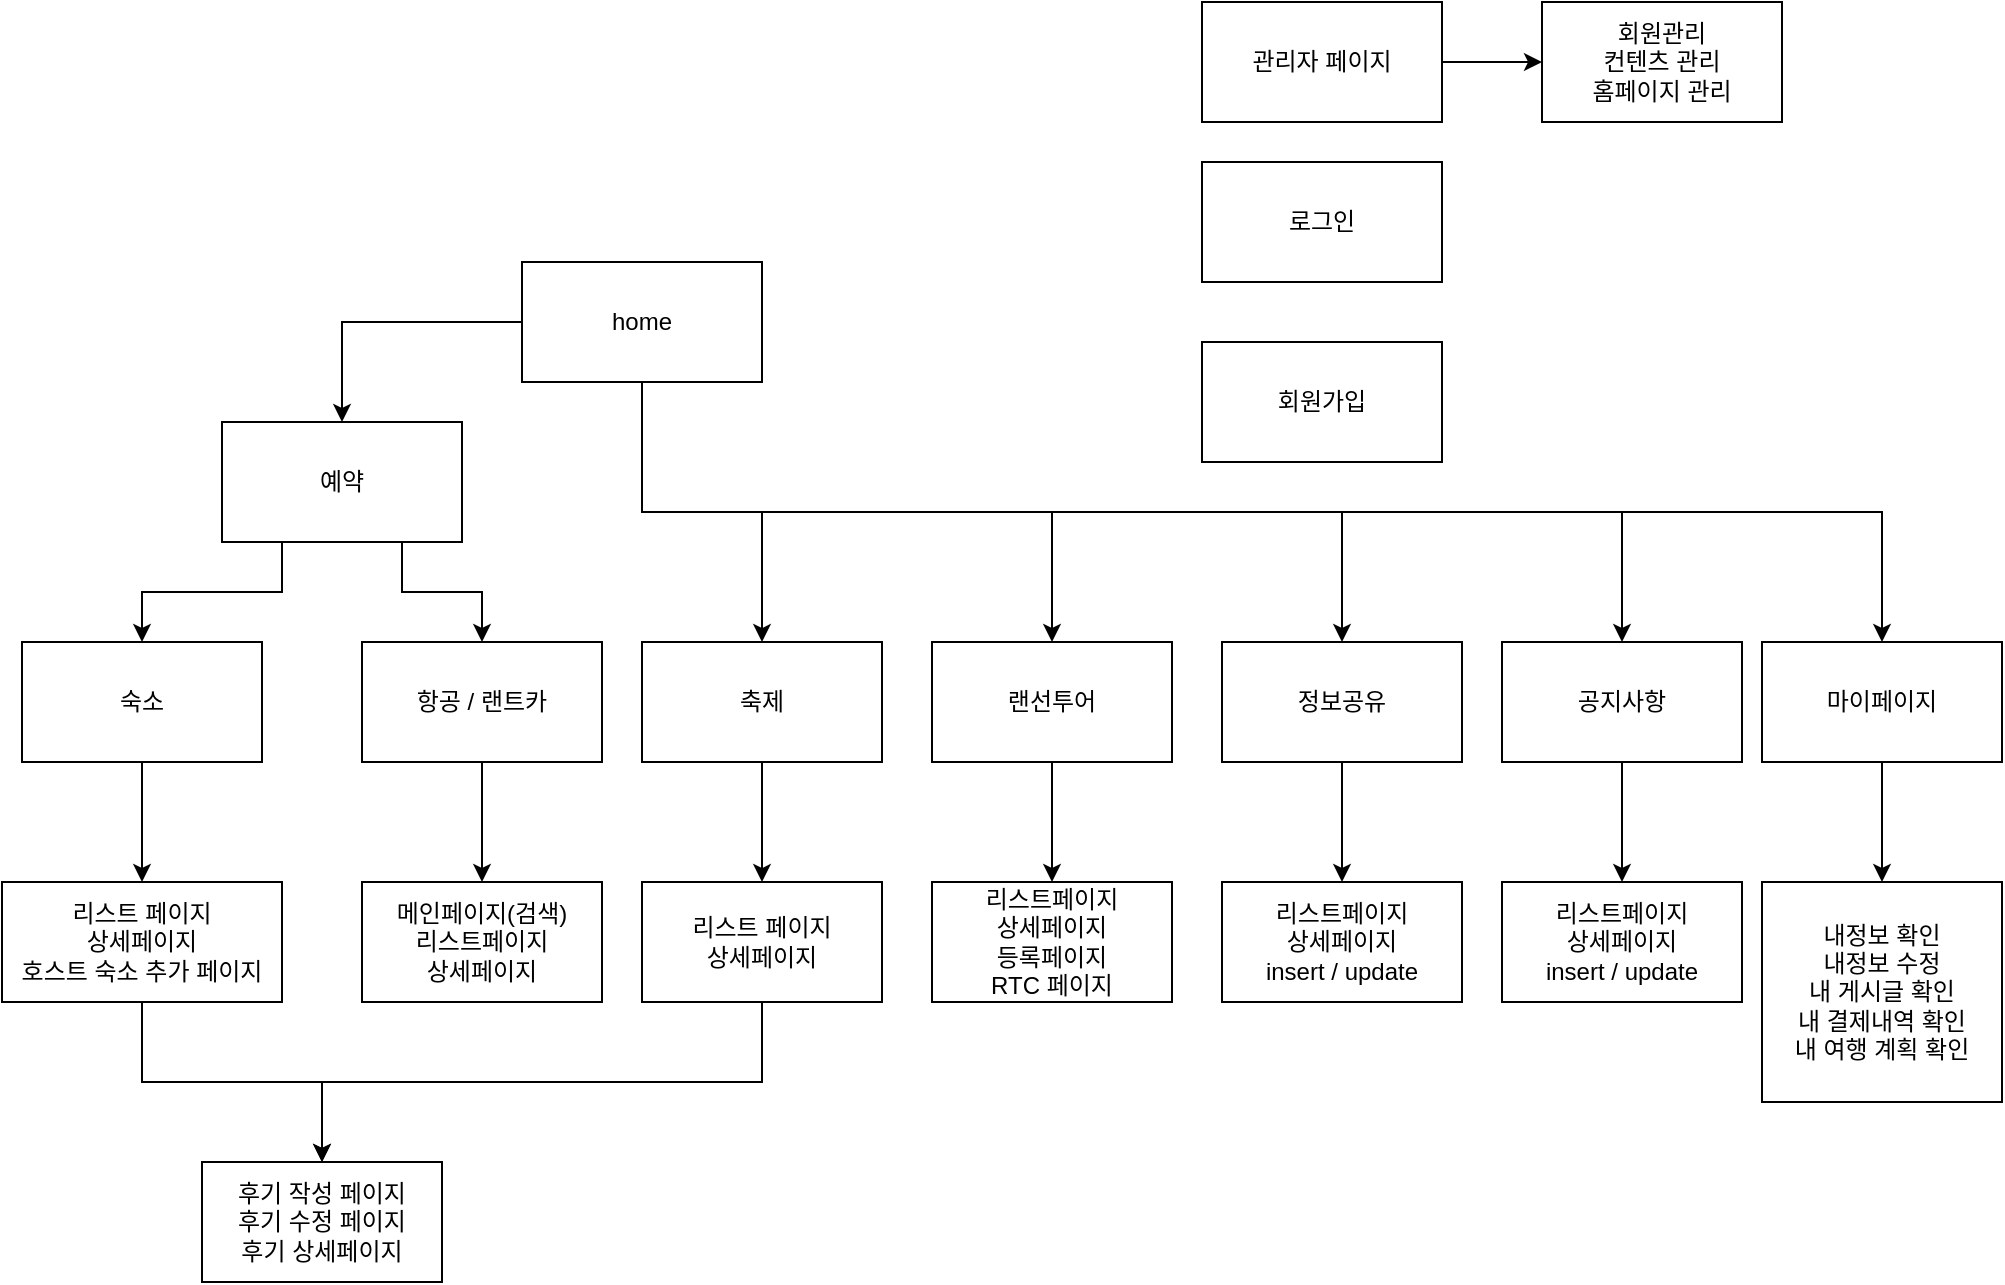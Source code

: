 <mxfile version="14.8.0" type="github"><diagram id="3u55SB_BfCbyY_XbsaMX" name="Page-1"><mxGraphModel dx="1057" dy="730" grid="1" gridSize="10" guides="1" tooltips="1" connect="1" arrows="1" fold="1" page="1" pageScale="1" pageWidth="1169" pageHeight="1654" math="0" shadow="0"><root><mxCell id="0"/><mxCell id="1" parent="0"/><mxCell id="Vz4XTMMSbuac7aniGxZ4-28" style="edgeStyle=orthogonalEdgeStyle;rounded=0;orthogonalLoop=1;jettySize=auto;html=1;exitX=0;exitY=0.5;exitDx=0;exitDy=0;entryX=0.5;entryY=0;entryDx=0;entryDy=0;" parent="1" source="Vz4XTMMSbuac7aniGxZ4-1" target="Vz4XTMMSbuac7aniGxZ4-27" edge="1"><mxGeometry relative="1" as="geometry"/></mxCell><mxCell id="Vz4XTMMSbuac7aniGxZ4-34" style="edgeStyle=orthogonalEdgeStyle;rounded=0;orthogonalLoop=1;jettySize=auto;html=1;exitX=0.5;exitY=1;exitDx=0;exitDy=0;entryX=0.5;entryY=0;entryDx=0;entryDy=0;" parent="1" source="Vz4XTMMSbuac7aniGxZ4-1" target="Vz4XTMMSbuac7aniGxZ4-10" edge="1"><mxGeometry relative="1" as="geometry"/></mxCell><mxCell id="Vz4XTMMSbuac7aniGxZ4-36" style="edgeStyle=orthogonalEdgeStyle;rounded=0;orthogonalLoop=1;jettySize=auto;html=1;exitX=0.5;exitY=1;exitDx=0;exitDy=0;" parent="1" source="Vz4XTMMSbuac7aniGxZ4-1" target="Vz4XTMMSbuac7aniGxZ4-9" edge="1"><mxGeometry relative="1" as="geometry"/></mxCell><mxCell id="Vz4XTMMSbuac7aniGxZ4-37" style="edgeStyle=orthogonalEdgeStyle;rounded=0;orthogonalLoop=1;jettySize=auto;html=1;exitX=0.5;exitY=1;exitDx=0;exitDy=0;" parent="1" source="Vz4XTMMSbuac7aniGxZ4-1" target="Vz4XTMMSbuac7aniGxZ4-13" edge="1"><mxGeometry relative="1" as="geometry"/></mxCell><mxCell id="Vz4XTMMSbuac7aniGxZ4-38" style="edgeStyle=orthogonalEdgeStyle;rounded=0;orthogonalLoop=1;jettySize=auto;html=1;exitX=0.5;exitY=1;exitDx=0;exitDy=0;entryX=0.5;entryY=0;entryDx=0;entryDy=0;" parent="1" source="Vz4XTMMSbuac7aniGxZ4-1" target="Vz4XTMMSbuac7aniGxZ4-11" edge="1"><mxGeometry relative="1" as="geometry"/></mxCell><mxCell id="Vz4XTMMSbuac7aniGxZ4-39" style="edgeStyle=orthogonalEdgeStyle;rounded=0;orthogonalLoop=1;jettySize=auto;html=1;exitX=0.5;exitY=1;exitDx=0;exitDy=0;entryX=0.5;entryY=0;entryDx=0;entryDy=0;" parent="1" source="Vz4XTMMSbuac7aniGxZ4-1" target="Vz4XTMMSbuac7aniGxZ4-12" edge="1"><mxGeometry relative="1" as="geometry"/></mxCell><mxCell id="Vz4XTMMSbuac7aniGxZ4-1" value="home" style="rounded=0;whiteSpace=wrap;html=1;" parent="1" vertex="1"><mxGeometry x="320" y="250" width="120" height="60" as="geometry"/></mxCell><mxCell id="Vz4XTMMSbuac7aniGxZ4-2" value="로그인" style="rounded=0;whiteSpace=wrap;html=1;" parent="1" vertex="1"><mxGeometry x="660" y="200" width="120" height="60" as="geometry"/></mxCell><mxCell id="Vz4XTMMSbuac7aniGxZ4-3" value="회원가입" style="rounded=0;whiteSpace=wrap;html=1;" parent="1" vertex="1"><mxGeometry x="660" y="290" width="120" height="60" as="geometry"/></mxCell><mxCell id="Vz4XTMMSbuac7aniGxZ4-41" style="edgeStyle=orthogonalEdgeStyle;rounded=0;orthogonalLoop=1;jettySize=auto;html=1;exitX=0.5;exitY=1;exitDx=0;exitDy=0;" parent="1" source="Vz4XTMMSbuac7aniGxZ4-7" target="Vz4XTMMSbuac7aniGxZ4-40" edge="1"><mxGeometry relative="1" as="geometry"/></mxCell><mxCell id="Vz4XTMMSbuac7aniGxZ4-7" value="항공 / 랜트카" style="rounded=0;whiteSpace=wrap;html=1;" parent="1" vertex="1"><mxGeometry x="240" y="440" width="120" height="60" as="geometry"/></mxCell><mxCell id="Vz4XTMMSbuac7aniGxZ4-26" value="" style="edgeStyle=orthogonalEdgeStyle;rounded=0;orthogonalLoop=1;jettySize=auto;html=1;" parent="1" source="Vz4XTMMSbuac7aniGxZ4-8" target="Vz4XTMMSbuac7aniGxZ4-19" edge="1"><mxGeometry relative="1" as="geometry"/></mxCell><mxCell id="Vz4XTMMSbuac7aniGxZ4-8" value="숙소" style="rounded=0;whiteSpace=wrap;html=1;" parent="1" vertex="1"><mxGeometry x="70" y="440" width="120" height="60" as="geometry"/></mxCell><mxCell id="Vz4XTMMSbuac7aniGxZ4-42" style="edgeStyle=orthogonalEdgeStyle;rounded=0;orthogonalLoop=1;jettySize=auto;html=1;exitX=0.5;exitY=1;exitDx=0;exitDy=0;" parent="1" source="Vz4XTMMSbuac7aniGxZ4-9" target="Vz4XTMMSbuac7aniGxZ4-43" edge="1"><mxGeometry relative="1" as="geometry"><mxPoint x="585" y="560" as="targetPoint"/></mxGeometry></mxCell><mxCell id="Vz4XTMMSbuac7aniGxZ4-9" value="랜선투어" style="rounded=0;whiteSpace=wrap;html=1;" parent="1" vertex="1"><mxGeometry x="525" y="440" width="120" height="60" as="geometry"/></mxCell><mxCell id="Vz4XTMMSbuac7aniGxZ4-21" style="edgeStyle=orthogonalEdgeStyle;rounded=0;orthogonalLoop=1;jettySize=auto;html=1;exitX=0.5;exitY=1;exitDx=0;exitDy=0;entryX=0.5;entryY=0;entryDx=0;entryDy=0;" parent="1" source="Vz4XTMMSbuac7aniGxZ4-10" target="Vz4XTMMSbuac7aniGxZ4-22" edge="1"><mxGeometry relative="1" as="geometry"><mxPoint x="440" y="550" as="targetPoint"/></mxGeometry></mxCell><mxCell id="Vz4XTMMSbuac7aniGxZ4-10" value="축제" style="rounded=0;whiteSpace=wrap;html=1;" parent="1" vertex="1"><mxGeometry x="380" y="440" width="120" height="60" as="geometry"/></mxCell><mxCell id="Vz4XTMMSbuac7aniGxZ4-47" style="edgeStyle=orthogonalEdgeStyle;rounded=0;orthogonalLoop=1;jettySize=auto;html=1;exitX=0.5;exitY=1;exitDx=0;exitDy=0;entryX=0.5;entryY=0;entryDx=0;entryDy=0;" parent="1" source="Vz4XTMMSbuac7aniGxZ4-11" target="Vz4XTMMSbuac7aniGxZ4-46" edge="1"><mxGeometry relative="1" as="geometry"/></mxCell><mxCell id="Vz4XTMMSbuac7aniGxZ4-11" value="공지사항" style="rounded=0;whiteSpace=wrap;html=1;" parent="1" vertex="1"><mxGeometry x="810" y="440" width="120" height="60" as="geometry"/></mxCell><mxCell id="Vz4XTMMSbuac7aniGxZ4-48" style="edgeStyle=orthogonalEdgeStyle;rounded=0;orthogonalLoop=1;jettySize=auto;html=1;exitX=0.5;exitY=1;exitDx=0;exitDy=0;" parent="1" source="Vz4XTMMSbuac7aniGxZ4-12" edge="1"><mxGeometry relative="1" as="geometry"><mxPoint x="1000" y="560" as="targetPoint"/></mxGeometry></mxCell><mxCell id="Vz4XTMMSbuac7aniGxZ4-12" value="마이페이지" style="rounded=0;whiteSpace=wrap;html=1;" parent="1" vertex="1"><mxGeometry x="940" y="440" width="120" height="60" as="geometry"/></mxCell><mxCell id="Vz4XTMMSbuac7aniGxZ4-45" style="edgeStyle=orthogonalEdgeStyle;rounded=0;orthogonalLoop=1;jettySize=auto;html=1;exitX=0.5;exitY=1;exitDx=0;exitDy=0;entryX=0.5;entryY=0;entryDx=0;entryDy=0;" parent="1" source="Vz4XTMMSbuac7aniGxZ4-13" target="Vz4XTMMSbuac7aniGxZ4-44" edge="1"><mxGeometry relative="1" as="geometry"/></mxCell><mxCell id="Vz4XTMMSbuac7aniGxZ4-13" value="정보공유" style="rounded=0;whiteSpace=wrap;html=1;" parent="1" vertex="1"><mxGeometry x="670" y="440" width="120" height="60" as="geometry"/></mxCell><mxCell id="Vz4XTMMSbuac7aniGxZ4-25" style="edgeStyle=orthogonalEdgeStyle;rounded=0;orthogonalLoop=1;jettySize=auto;html=1;exitX=0.5;exitY=1;exitDx=0;exitDy=0;entryX=0.5;entryY=0;entryDx=0;entryDy=0;" parent="1" source="Vz4XTMMSbuac7aniGxZ4-19" target="Vz4XTMMSbuac7aniGxZ4-23" edge="1"><mxGeometry relative="1" as="geometry"/></mxCell><mxCell id="Vz4XTMMSbuac7aniGxZ4-19" value="리스트 페이지&lt;br&gt;상세페이지&lt;br&gt;호스트 숙소 추가 페이지" style="rounded=0;whiteSpace=wrap;html=1;" parent="1" vertex="1"><mxGeometry x="60" y="560" width="140" height="60" as="geometry"/></mxCell><mxCell id="Vz4XTMMSbuac7aniGxZ4-24" style="edgeStyle=orthogonalEdgeStyle;rounded=0;orthogonalLoop=1;jettySize=auto;html=1;exitX=0.5;exitY=1;exitDx=0;exitDy=0;entryX=0.5;entryY=0;entryDx=0;entryDy=0;" parent="1" source="Vz4XTMMSbuac7aniGxZ4-22" target="Vz4XTMMSbuac7aniGxZ4-23" edge="1"><mxGeometry relative="1" as="geometry"/></mxCell><mxCell id="Vz4XTMMSbuac7aniGxZ4-22" value="리스트 페이지&lt;br&gt;상세페이지&lt;br&gt;" style="rounded=0;whiteSpace=wrap;html=1;" parent="1" vertex="1"><mxGeometry x="380" y="560" width="120" height="60" as="geometry"/></mxCell><mxCell id="Vz4XTMMSbuac7aniGxZ4-23" value="후기 작성 페이지&lt;br&gt;후기 수정 페이지&lt;br&gt;후기 상세페이지" style="rounded=0;whiteSpace=wrap;html=1;" parent="1" vertex="1"><mxGeometry x="160" y="700" width="120" height="60" as="geometry"/></mxCell><mxCell id="Vz4XTMMSbuac7aniGxZ4-30" style="edgeStyle=orthogonalEdgeStyle;rounded=0;orthogonalLoop=1;jettySize=auto;html=1;exitX=0.75;exitY=1;exitDx=0;exitDy=0;" parent="1" source="Vz4XTMMSbuac7aniGxZ4-27" target="Vz4XTMMSbuac7aniGxZ4-7" edge="1"><mxGeometry relative="1" as="geometry"/></mxCell><mxCell id="Vz4XTMMSbuac7aniGxZ4-33" style="edgeStyle=orthogonalEdgeStyle;rounded=0;orthogonalLoop=1;jettySize=auto;html=1;exitX=0.25;exitY=1;exitDx=0;exitDy=0;entryX=0.5;entryY=0;entryDx=0;entryDy=0;" parent="1" source="Vz4XTMMSbuac7aniGxZ4-27" target="Vz4XTMMSbuac7aniGxZ4-8" edge="1"><mxGeometry relative="1" as="geometry"/></mxCell><mxCell id="Vz4XTMMSbuac7aniGxZ4-27" value="예약" style="rounded=0;whiteSpace=wrap;html=1;" parent="1" vertex="1"><mxGeometry x="170" y="330" width="120" height="60" as="geometry"/></mxCell><mxCell id="Vz4XTMMSbuac7aniGxZ4-40" value="메인페이지(검색)&lt;br&gt;리스트페이지&lt;br&gt;상세페이지" style="rounded=0;whiteSpace=wrap;html=1;" parent="1" vertex="1"><mxGeometry x="240" y="560" width="120" height="60" as="geometry"/></mxCell><mxCell id="Vz4XTMMSbuac7aniGxZ4-43" value="리스트페이지&lt;br&gt;상세페이지&lt;br&gt;등록페이지&lt;br&gt;RTC 페이지" style="rounded=0;whiteSpace=wrap;html=1;" parent="1" vertex="1"><mxGeometry x="525" y="560" width="120" height="60" as="geometry"/></mxCell><mxCell id="Vz4XTMMSbuac7aniGxZ4-44" value="리스트페이지&lt;br&gt;상세페이지&lt;br&gt;insert / update" style="rounded=0;whiteSpace=wrap;html=1;" parent="1" vertex="1"><mxGeometry x="670" y="560" width="120" height="60" as="geometry"/></mxCell><mxCell id="Vz4XTMMSbuac7aniGxZ4-46" value="리스트페이지&lt;br&gt;상세페이지&lt;br&gt;insert / update" style="rounded=0;whiteSpace=wrap;html=1;" parent="1" vertex="1"><mxGeometry x="810" y="560" width="120" height="60" as="geometry"/></mxCell><mxCell id="Vz4XTMMSbuac7aniGxZ4-52" style="edgeStyle=orthogonalEdgeStyle;rounded=0;orthogonalLoop=1;jettySize=auto;html=1;exitX=1;exitY=0.5;exitDx=0;exitDy=0;" parent="1" source="Vz4XTMMSbuac7aniGxZ4-49" target="Vz4XTMMSbuac7aniGxZ4-51" edge="1"><mxGeometry relative="1" as="geometry"/></mxCell><mxCell id="Vz4XTMMSbuac7aniGxZ4-49" value="관리자 페이지" style="rounded=0;whiteSpace=wrap;html=1;" parent="1" vertex="1"><mxGeometry x="660" y="120" width="120" height="60" as="geometry"/></mxCell><mxCell id="Vz4XTMMSbuac7aniGxZ4-50" value="내정보 확인&lt;br&gt;내정보 수정&lt;br&gt;내 게시글 확인&lt;br&gt;내 결제내역 확인&lt;br&gt;내 여행 계획 확인&lt;br&gt;" style="rounded=0;whiteSpace=wrap;html=1;" parent="1" vertex="1"><mxGeometry x="940" y="560" width="120" height="110" as="geometry"/></mxCell><mxCell id="Vz4XTMMSbuac7aniGxZ4-51" value="회원관리&lt;br&gt;컨텐츠 관리&lt;br&gt;홈페이지 관리" style="rounded=0;whiteSpace=wrap;html=1;" parent="1" vertex="1"><mxGeometry x="830" y="120" width="120" height="60" as="geometry"/></mxCell></root></mxGraphModel></diagram></mxfile>